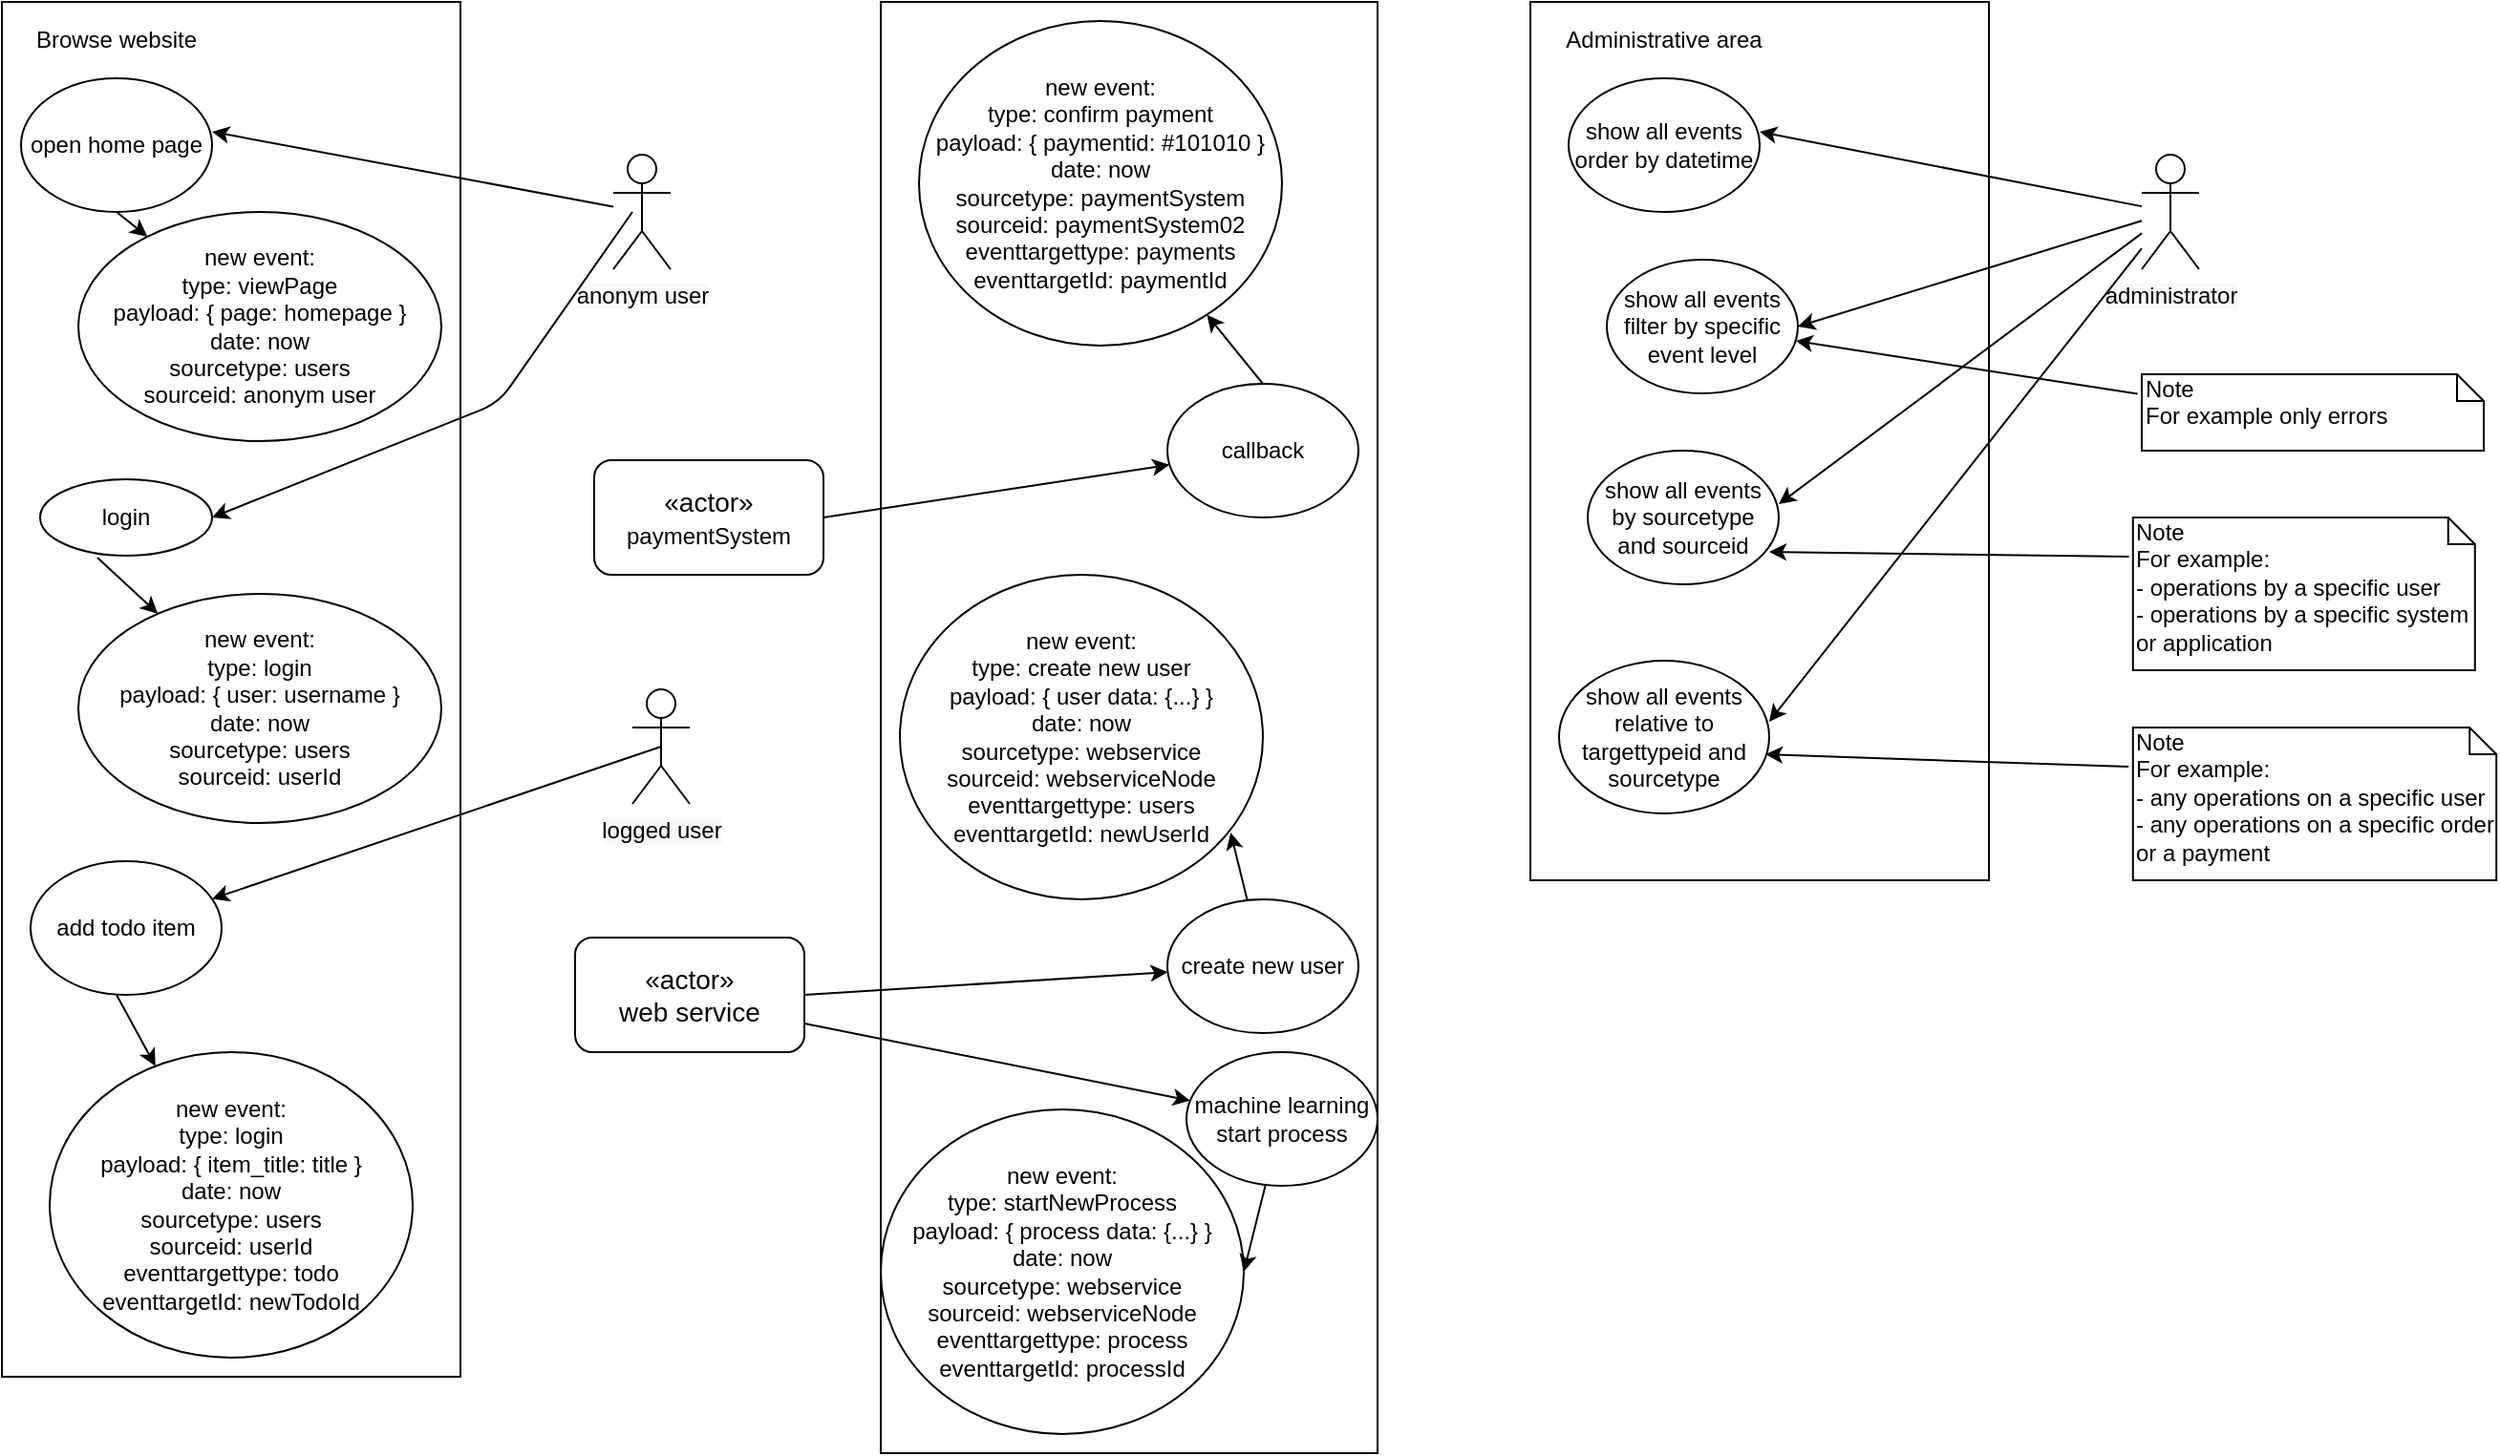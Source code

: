 <mxfile version="13.0.2" type="google"><diagram id="arOSBH5W2G5Eg3QobFzS" name="Page-1"><mxGraphModel dx="651" dy="472" grid="1" gridSize="10" guides="1" tooltips="1" connect="1" arrows="1" fold="1" page="1" pageScale="1" pageWidth="827" pageHeight="1169" math="0" shadow="0"><root><mxCell id="0"/><mxCell id="1" parent="0"/><mxCell id="6BmVO7Rf-lpcTX8f6S2I-1" value="" style="rounded=0;whiteSpace=wrap;html=1;" vertex="1" parent="1"><mxGeometry x="40" y="80" width="240" height="720" as="geometry"/></mxCell><mxCell id="6BmVO7Rf-lpcTX8f6S2I-2" value="" style="rounded=0;whiteSpace=wrap;html=1;" vertex="1" parent="1"><mxGeometry x="500" y="80" width="260" height="760" as="geometry"/></mxCell><mxCell id="6BmVO7Rf-lpcTX8f6S2I-3" value="&lt;span style=&quot;background-color: rgb(248 , 249 , 250)&quot;&gt;anonym user&lt;/span&gt;" style="shape=umlActor;verticalLabelPosition=bottom;labelBackgroundColor=#ffffff;verticalAlign=top;html=1;outlineConnect=0;" vertex="1" parent="1"><mxGeometry x="360" y="160" width="30" height="60" as="geometry"/></mxCell><mxCell id="6BmVO7Rf-lpcTX8f6S2I-5" value="Browse website" style="text;html=1;strokeColor=none;fillColor=none;align=center;verticalAlign=middle;whiteSpace=wrap;rounded=0;" vertex="1" parent="1"><mxGeometry x="50" y="90" width="100" height="20" as="geometry"/></mxCell><mxCell id="6BmVO7Rf-lpcTX8f6S2I-6" value="open home page" style="ellipse;whiteSpace=wrap;html=1;" vertex="1" parent="1"><mxGeometry x="50" y="120" width="100" height="70" as="geometry"/></mxCell><mxCell id="6BmVO7Rf-lpcTX8f6S2I-7" value="" style="endArrow=classic;html=1;entryX=1;entryY=0.4;entryDx=0;entryDy=0;entryPerimeter=0;" edge="1" parent="1" source="6BmVO7Rf-lpcTX8f6S2I-3" target="6BmVO7Rf-lpcTX8f6S2I-6"><mxGeometry width="50" height="50" relative="1" as="geometry"><mxPoint x="390" y="400" as="sourcePoint"/><mxPoint x="440" y="350" as="targetPoint"/></mxGeometry></mxCell><mxCell id="6BmVO7Rf-lpcTX8f6S2I-8" value="" style="endArrow=classic;html=1;exitX=0.5;exitY=1;exitDx=0;exitDy=0;" edge="1" parent="1" source="6BmVO7Rf-lpcTX8f6S2I-6" target="6BmVO7Rf-lpcTX8f6S2I-9"><mxGeometry width="50" height="50" relative="1" as="geometry"><mxPoint x="390" y="400" as="sourcePoint"/><mxPoint x="360" y="300" as="targetPoint"/></mxGeometry></mxCell><mxCell id="6BmVO7Rf-lpcTX8f6S2I-9" value="new event:&lt;br&gt;type: viewPage&lt;br&gt;payload: { page: homepage }&lt;br&gt;date: now&lt;br&gt;sourcetype: users&lt;br&gt;sourceid: anonym user" style="ellipse;whiteSpace=wrap;html=1;" vertex="1" parent="1"><mxGeometry x="80" y="190" width="190" height="120" as="geometry"/></mxCell><mxCell id="6BmVO7Rf-lpcTX8f6S2I-10" value="&lt;span style=&quot;background-color: rgb(248 , 249 , 250)&quot;&gt;logged user&lt;/span&gt;" style="shape=umlActor;verticalLabelPosition=bottom;labelBackgroundColor=#ffffff;verticalAlign=top;html=1;outlineConnect=0;" vertex="1" parent="1"><mxGeometry x="370" y="440" width="30" height="60" as="geometry"/></mxCell><mxCell id="6BmVO7Rf-lpcTX8f6S2I-11" value="login" style="ellipse;whiteSpace=wrap;html=1;" vertex="1" parent="1"><mxGeometry x="60" y="330" width="90" height="40" as="geometry"/></mxCell><mxCell id="6BmVO7Rf-lpcTX8f6S2I-12" value="" style="endArrow=classic;html=1;entryX=1;entryY=0.5;entryDx=0;entryDy=0;" edge="1" parent="1" target="6BmVO7Rf-lpcTX8f6S2I-11"><mxGeometry width="50" height="50" relative="1" as="geometry"><mxPoint x="370" y="190" as="sourcePoint"/><mxPoint x="160" y="158" as="targetPoint"/><Array as="points"><mxPoint x="300" y="290"/></Array></mxGeometry></mxCell><mxCell id="6BmVO7Rf-lpcTX8f6S2I-13" value="new event:&lt;br&gt;type: login&lt;br&gt;payload: { user: username }&lt;br&gt;date: now&lt;br&gt;sourcetype: users&lt;br&gt;sourceid: userId" style="ellipse;whiteSpace=wrap;html=1;" vertex="1" parent="1"><mxGeometry x="80" y="390" width="190" height="120" as="geometry"/></mxCell><mxCell id="6BmVO7Rf-lpcTX8f6S2I-14" value="" style="endArrow=classic;html=1;exitX=0.333;exitY=1.025;exitDx=0;exitDy=0;exitPerimeter=0;" edge="1" parent="1" source="6BmVO7Rf-lpcTX8f6S2I-11" target="6BmVO7Rf-lpcTX8f6S2I-13"><mxGeometry width="50" height="50" relative="1" as="geometry"><mxPoint x="110" y="200" as="sourcePoint"/><mxPoint x="126.134" y="212.907" as="targetPoint"/></mxGeometry></mxCell><mxCell id="6BmVO7Rf-lpcTX8f6S2I-16" value="add todo item" style="ellipse;whiteSpace=wrap;html=1;" vertex="1" parent="1"><mxGeometry x="55" y="530" width="100" height="70" as="geometry"/></mxCell><mxCell id="6BmVO7Rf-lpcTX8f6S2I-17" value="" style="endArrow=classic;html=1;exitX=0.5;exitY=0.5;exitDx=0;exitDy=0;exitPerimeter=0;" edge="1" parent="1" source="6BmVO7Rf-lpcTX8f6S2I-10" target="6BmVO7Rf-lpcTX8f6S2I-16"><mxGeometry width="50" height="50" relative="1" as="geometry"><mxPoint x="370" y="197.2" as="sourcePoint"/><mxPoint x="160" y="158" as="targetPoint"/></mxGeometry></mxCell><mxCell id="6BmVO7Rf-lpcTX8f6S2I-18" value="new event:&lt;br&gt;type: login&lt;br&gt;payload: { item_title: title }&lt;br&gt;date: now&lt;br&gt;sourcetype: users&lt;br&gt;sourceid: userId&lt;br&gt;eventtargettype: todo&lt;br&gt;eventtargetId: newTodoId" style="ellipse;whiteSpace=wrap;html=1;" vertex="1" parent="1"><mxGeometry x="65" y="630" width="190" height="160" as="geometry"/></mxCell><mxCell id="6BmVO7Rf-lpcTX8f6S2I-19" value="" style="endArrow=classic;html=1;" edge="1" parent="1" target="6BmVO7Rf-lpcTX8f6S2I-18"><mxGeometry width="50" height="50" relative="1" as="geometry"><mxPoint x="100" y="600" as="sourcePoint"/><mxPoint x="136.134" y="441.907" as="targetPoint"/></mxGeometry></mxCell><mxCell id="6BmVO7Rf-lpcTX8f6S2I-20" value="&lt;span style=&quot;font-family: sans-serif ; font-size: 14px ; text-align: left ; background-color: rgb(255 , 255 , 255)&quot;&gt;«actor&lt;/span&gt;&lt;span style=&quot;font-family: sans-serif ; font-size: 14px ; text-align: left ; background-color: rgb(255 , 255 , 255)&quot;&gt;»&lt;br&gt;&lt;/span&gt;paymentSystem&lt;span style=&quot;font-family: sans-serif ; font-size: 14px ; text-align: left ; background-color: rgb(255 , 255 , 255)&quot;&gt;&lt;br&gt;&lt;/span&gt;" style="rounded=1;whiteSpace=wrap;html=1;" vertex="1" parent="1"><mxGeometry x="350" y="320" width="120" height="60" as="geometry"/></mxCell><mxCell id="6BmVO7Rf-lpcTX8f6S2I-21" value="&lt;span style=&quot;font-family: sans-serif ; font-size: 14px ; text-align: left ; background-color: rgb(255 , 255 , 255)&quot;&gt;«actor&lt;/span&gt;&lt;span style=&quot;font-family: sans-serif ; font-size: 14px ; text-align: left ; background-color: rgb(255 , 255 , 255)&quot;&gt;»&lt;br&gt;web service&lt;br&gt;&lt;/span&gt;" style="rounded=1;whiteSpace=wrap;html=1;" vertex="1" parent="1"><mxGeometry x="340" y="570" width="120" height="60" as="geometry"/></mxCell><mxCell id="6BmVO7Rf-lpcTX8f6S2I-22" value="callback" style="ellipse;whiteSpace=wrap;html=1;" vertex="1" parent="1"><mxGeometry x="650" y="280" width="100" height="70" as="geometry"/></mxCell><mxCell id="6BmVO7Rf-lpcTX8f6S2I-23" value="" style="endArrow=classic;html=1;exitX=0.5;exitY=0;exitDx=0;exitDy=0;" edge="1" parent="1" source="6BmVO7Rf-lpcTX8f6S2I-22" target="6BmVO7Rf-lpcTX8f6S2I-24"><mxGeometry width="50" height="50" relative="1" as="geometry"><mxPoint x="830" y="300" as="sourcePoint"/><mxPoint x="800" y="200" as="targetPoint"/></mxGeometry></mxCell><mxCell id="6BmVO7Rf-lpcTX8f6S2I-24" value="new event:&lt;br&gt;type: confirm payment&lt;br&gt;payload: { paymentid: #101010 }&lt;br&gt;date: now&lt;br&gt;sourcetype: paymentSystem&lt;br&gt;sourceid: paymentSystem02&lt;br&gt;eventtargettype: payments&lt;br&gt;eventtargetId: paymentId" style="ellipse;whiteSpace=wrap;html=1;" vertex="1" parent="1"><mxGeometry x="520" y="90" width="190" height="170" as="geometry"/></mxCell><mxCell id="6BmVO7Rf-lpcTX8f6S2I-25" value="" style="endArrow=classic;html=1;exitX=1;exitY=0.5;exitDx=0;exitDy=0;" edge="1" parent="1" source="6BmVO7Rf-lpcTX8f6S2I-20" target="6BmVO7Rf-lpcTX8f6S2I-22"><mxGeometry width="50" height="50" relative="1" as="geometry"><mxPoint x="395" y="480" as="sourcePoint"/><mxPoint x="159.993" y="559.734" as="targetPoint"/></mxGeometry></mxCell><mxCell id="6BmVO7Rf-lpcTX8f6S2I-26" value="create new user" style="ellipse;whiteSpace=wrap;html=1;" vertex="1" parent="1"><mxGeometry x="650" y="550" width="100" height="70" as="geometry"/></mxCell><mxCell id="6BmVO7Rf-lpcTX8f6S2I-27" value="new event:&lt;br&gt;type: create new user&lt;br&gt;payload: { user data: {...} }&lt;br&gt;date: now&lt;br&gt;sourcetype: webservice&lt;br&gt;sourceid: webserviceNode&lt;br&gt;eventtargettype: users&lt;br&gt;eventtargetId: newUserId" style="ellipse;whiteSpace=wrap;html=1;" vertex="1" parent="1"><mxGeometry x="510" y="380" width="190" height="170" as="geometry"/></mxCell><mxCell id="6BmVO7Rf-lpcTX8f6S2I-28" value="" style="endArrow=classic;html=1;exitX=1;exitY=0.5;exitDx=0;exitDy=0;" edge="1" parent="1" target="6BmVO7Rf-lpcTX8f6S2I-26" source="6BmVO7Rf-lpcTX8f6S2I-21"><mxGeometry width="50" height="50" relative="1" as="geometry"><mxPoint x="490" y="680" as="sourcePoint"/><mxPoint x="179.993" y="889.734" as="targetPoint"/></mxGeometry></mxCell><mxCell id="6BmVO7Rf-lpcTX8f6S2I-29" value="" style="endArrow=classic;html=1;entryX=0.911;entryY=0.794;entryDx=0;entryDy=0;entryPerimeter=0;" edge="1" parent="1" source="6BmVO7Rf-lpcTX8f6S2I-26" target="6BmVO7Rf-lpcTX8f6S2I-27"><mxGeometry width="50" height="50" relative="1" as="geometry"><mxPoint x="710" y="290" as="sourcePoint"/><mxPoint x="680.727" y="253.839" as="targetPoint"/></mxGeometry></mxCell><mxCell id="6BmVO7Rf-lpcTX8f6S2I-30" value="machine learning&lt;br&gt;start process" style="ellipse;whiteSpace=wrap;html=1;" vertex="1" parent="1"><mxGeometry x="660" y="630" width="100" height="70" as="geometry"/></mxCell><mxCell id="6BmVO7Rf-lpcTX8f6S2I-31" value="new event:&lt;br&gt;type: startNewProcess&lt;br&gt;payload: { process data: {...} }&lt;br&gt;date: now&lt;br&gt;sourcetype: webservice&lt;br&gt;sourceid: webserviceNode&lt;br&gt;eventtargettype: process&lt;br&gt;eventtargetId: processId" style="ellipse;whiteSpace=wrap;html=1;" vertex="1" parent="1"><mxGeometry x="500" y="660" width="190" height="170" as="geometry"/></mxCell><mxCell id="6BmVO7Rf-lpcTX8f6S2I-32" value="" style="endArrow=classic;html=1;exitX=1;exitY=0.75;exitDx=0;exitDy=0;" edge="1" parent="1" target="6BmVO7Rf-lpcTX8f6S2I-30" source="6BmVO7Rf-lpcTX8f6S2I-21"><mxGeometry width="50" height="50" relative="1" as="geometry"><mxPoint x="440" y="790" as="sourcePoint"/><mxPoint x="159.993" y="1079.734" as="targetPoint"/></mxGeometry></mxCell><mxCell id="6BmVO7Rf-lpcTX8f6S2I-33" value="" style="endArrow=classic;html=1;entryX=1;entryY=0.5;entryDx=0;entryDy=0;" edge="1" parent="1" source="6BmVO7Rf-lpcTX8f6S2I-30" target="6BmVO7Rf-lpcTX8f6S2I-31"><mxGeometry width="50" height="50" relative="1" as="geometry"><mxPoint x="690" y="480" as="sourcePoint"/><mxPoint x="660.727" y="443.839" as="targetPoint"/></mxGeometry></mxCell><mxCell id="6BmVO7Rf-lpcTX8f6S2I-34" value="" style="rounded=0;whiteSpace=wrap;html=1;" vertex="1" parent="1"><mxGeometry x="840" y="80" width="240" height="460" as="geometry"/></mxCell><mxCell id="6BmVO7Rf-lpcTX8f6S2I-35" value="&lt;span style=&quot;background-color: rgb(248 , 249 , 250)&quot;&gt;administrator&lt;/span&gt;" style="shape=umlActor;verticalLabelPosition=bottom;labelBackgroundColor=#ffffff;verticalAlign=top;html=1;outlineConnect=0;" vertex="1" parent="1"><mxGeometry x="1160" y="160" width="30" height="60" as="geometry"/></mxCell><mxCell id="6BmVO7Rf-lpcTX8f6S2I-36" value="Administrative area" style="text;html=1;strokeColor=none;fillColor=none;align=center;verticalAlign=middle;whiteSpace=wrap;rounded=0;" vertex="1" parent="1"><mxGeometry x="850" y="90" width="120" height="20" as="geometry"/></mxCell><mxCell id="6BmVO7Rf-lpcTX8f6S2I-37" value="show all events&lt;br&gt;order by datetime" style="ellipse;whiteSpace=wrap;html=1;" vertex="1" parent="1"><mxGeometry x="860" y="120" width="100" height="70" as="geometry"/></mxCell><mxCell id="6BmVO7Rf-lpcTX8f6S2I-38" value="" style="endArrow=classic;html=1;entryX=1;entryY=0.4;entryDx=0;entryDy=0;entryPerimeter=0;" edge="1" parent="1" source="6BmVO7Rf-lpcTX8f6S2I-35" target="6BmVO7Rf-lpcTX8f6S2I-37"><mxGeometry width="50" height="50" relative="1" as="geometry"><mxPoint x="1190" y="400" as="sourcePoint"/><mxPoint x="1240" y="350" as="targetPoint"/></mxGeometry></mxCell><mxCell id="6BmVO7Rf-lpcTX8f6S2I-43" value="show all events&lt;br&gt;by sourcetype and sourceid" style="ellipse;whiteSpace=wrap;html=1;" vertex="1" parent="1"><mxGeometry x="870" y="315" width="100" height="70" as="geometry"/></mxCell><mxCell id="6BmVO7Rf-lpcTX8f6S2I-44" value="" style="endArrow=classic;html=1;entryX=1;entryY=0.4;entryDx=0;entryDy=0;entryPerimeter=0;" edge="1" parent="1" target="6BmVO7Rf-lpcTX8f6S2I-43" source="6BmVO7Rf-lpcTX8f6S2I-35"><mxGeometry width="50" height="50" relative="1" as="geometry"><mxPoint x="1250" y="267.2" as="sourcePoint"/><mxPoint x="1330" y="430" as="targetPoint"/></mxGeometry></mxCell><mxCell id="6BmVO7Rf-lpcTX8f6S2I-45" value="show all events&lt;br&gt;relative to targettypeid and sourcetype" style="ellipse;whiteSpace=wrap;html=1;" vertex="1" parent="1"><mxGeometry x="855" y="425" width="110" height="80" as="geometry"/></mxCell><mxCell id="6BmVO7Rf-lpcTX8f6S2I-46" value="" style="endArrow=classic;html=1;entryX=1;entryY=0.4;entryDx=0;entryDy=0;entryPerimeter=0;" edge="1" parent="1" target="6BmVO7Rf-lpcTX8f6S2I-45" source="6BmVO7Rf-lpcTX8f6S2I-35"><mxGeometry width="50" height="50" relative="1" as="geometry"><mxPoint x="1100" y="280.002" as="sourcePoint"/><mxPoint x="1270" y="515.78" as="targetPoint"/></mxGeometry></mxCell><mxCell id="6BmVO7Rf-lpcTX8f6S2I-47" value="Note&lt;br&gt;For example:&lt;br&gt;- operations by a specific user&lt;br&gt;- operations by a specific system or application" style="shape=note;whiteSpace=wrap;html=1;size=14;verticalAlign=top;align=left;spacingTop=-6;" vertex="1" parent="1"><mxGeometry x="1155.39" y="350" width="179" height="80" as="geometry"/></mxCell><mxCell id="6BmVO7Rf-lpcTX8f6S2I-48" value="" style="endArrow=classic;html=1;exitX=-0.012;exitY=0.257;exitDx=0;exitDy=0;exitPerimeter=0;entryX=0.95;entryY=0.757;entryDx=0;entryDy=0;entryPerimeter=0;" edge="1" parent="1" source="6BmVO7Rf-lpcTX8f6S2I-47" target="6BmVO7Rf-lpcTX8f6S2I-43"><mxGeometry width="50" height="50" relative="1" as="geometry"><mxPoint x="1170" y="204.222" as="sourcePoint"/><mxPoint x="1030" y="240" as="targetPoint"/></mxGeometry></mxCell><mxCell id="6BmVO7Rf-lpcTX8f6S2I-49" value="Note&lt;br&gt;For example:&lt;br&gt;- any operations on a specific user&lt;br&gt;- any operations on a specific order or a payment" style="shape=note;whiteSpace=wrap;html=1;size=14;verticalAlign=top;align=left;spacingTop=-6;" vertex="1" parent="1"><mxGeometry x="1155.39" y="460" width="190.22" height="80" as="geometry"/></mxCell><mxCell id="6BmVO7Rf-lpcTX8f6S2I-50" value="" style="endArrow=classic;html=1;exitX=-0.012;exitY=0.257;exitDx=0;exitDy=0;exitPerimeter=0;entryX=0.982;entryY=0.613;entryDx=0;entryDy=0;entryPerimeter=0;" edge="1" parent="1" source="6BmVO7Rf-lpcTX8f6S2I-49" target="6BmVO7Rf-lpcTX8f6S2I-45"><mxGeometry width="50" height="50" relative="1" as="geometry"><mxPoint x="1149.78" y="298.432" as="sourcePoint"/><mxPoint x="1010.004" y="350.0" as="targetPoint"/></mxGeometry></mxCell><mxCell id="6BmVO7Rf-lpcTX8f6S2I-51" value="show all events&lt;br&gt;filter by specific event level" style="ellipse;whiteSpace=wrap;html=1;" vertex="1" parent="1"><mxGeometry x="880" y="215" width="100" height="70" as="geometry"/></mxCell><mxCell id="6BmVO7Rf-lpcTX8f6S2I-52" value="" style="endArrow=classic;html=1;entryX=1;entryY=0.5;entryDx=0;entryDy=0;" edge="1" parent="1" source="6BmVO7Rf-lpcTX8f6S2I-35" target="6BmVO7Rf-lpcTX8f6S2I-51"><mxGeometry width="50" height="50" relative="1" as="geometry"><mxPoint x="1170" y="211.195" as="sourcePoint"/><mxPoint x="980" y="353.0" as="targetPoint"/></mxGeometry></mxCell><mxCell id="6BmVO7Rf-lpcTX8f6S2I-53" value="Note&lt;br&gt;For example only errors" style="shape=note;whiteSpace=wrap;html=1;size=14;verticalAlign=top;align=left;spacingTop=-6;" vertex="1" parent="1"><mxGeometry x="1160" y="275" width="179" height="40" as="geometry"/></mxCell><mxCell id="6BmVO7Rf-lpcTX8f6S2I-54" value="" style="endArrow=classic;html=1;exitX=-0.012;exitY=0.257;exitDx=0;exitDy=0;exitPerimeter=0;" edge="1" parent="1" source="6BmVO7Rf-lpcTX8f6S2I-53" target="6BmVO7Rf-lpcTX8f6S2I-51"><mxGeometry width="50" height="50" relative="1" as="geometry"><mxPoint x="1175" y="114.222" as="sourcePoint"/><mxPoint x="970" y="277.99" as="targetPoint"/></mxGeometry></mxCell></root></mxGraphModel></diagram></mxfile>